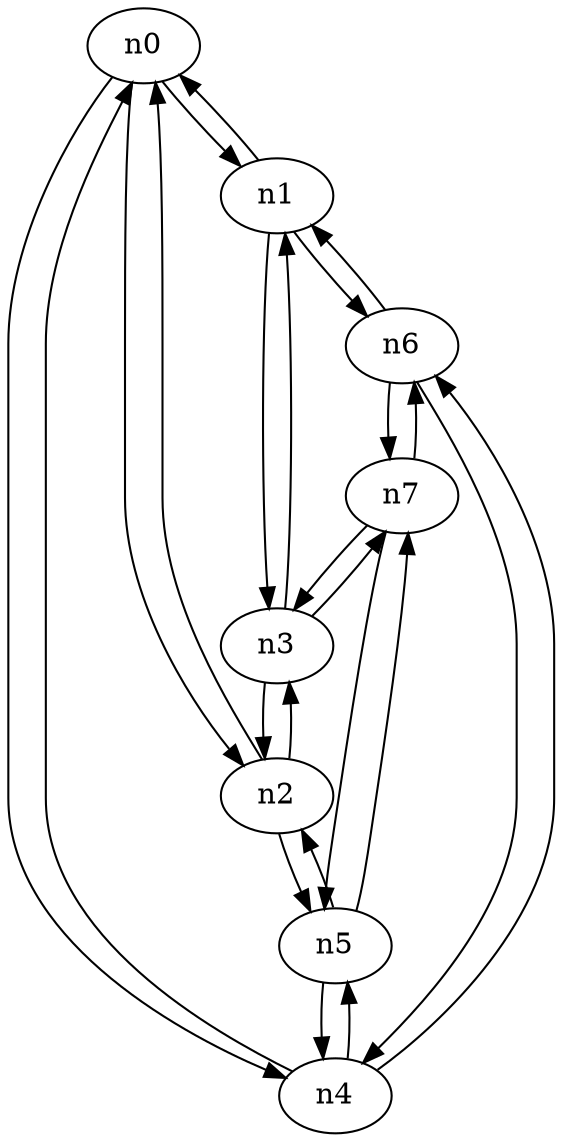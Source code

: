 digraph mapgraph {
n0[p="0.0,0.0"]
n1[p="10000.0,0.0"]
n2[p="0.0,10000.0"]
n3[p="10000.0,10000.0"]
n4[p="3000.0,3000.0"]
n5[p="3000.0,7000.0"]
n6[p="7000.0,3000.0"]
n7[p="7000.0,7000.0"]
n0 -> n1[d="300.0"]
n0 -> n2[d="300.0"]
n0 -> n4[d="300.0"]
n1 -> n0[d="300.0"]
n1 -> n3[d="300.0"]
n1 -> n6[d="300.0"]
n2 -> n0[d="300.0"]
n2 -> n3[d="300.0"]
n2 -> n5[d="300.0"]
n3 -> n2[d="300.0"]
n3 -> n1[d="300.0"]
n3 -> n7[d="300.0"]
n4 -> n0[d="300.0"]
n4 -> n6[d="300.0"]
n4 -> n5[d="300.0"]
n5 -> n4[d="300.0"]
n5 -> n2[d="300.0"]
n5 -> n7[d="300.0"]
n6 -> n4[d="300.0"]
n6 -> n7[d="300.0"]
n6 -> n1[d="300.0"]
n7 -> n6[d="300.0"]
n7 -> n5[d="300.0"]
n7 -> n3[d="300.0"]
}